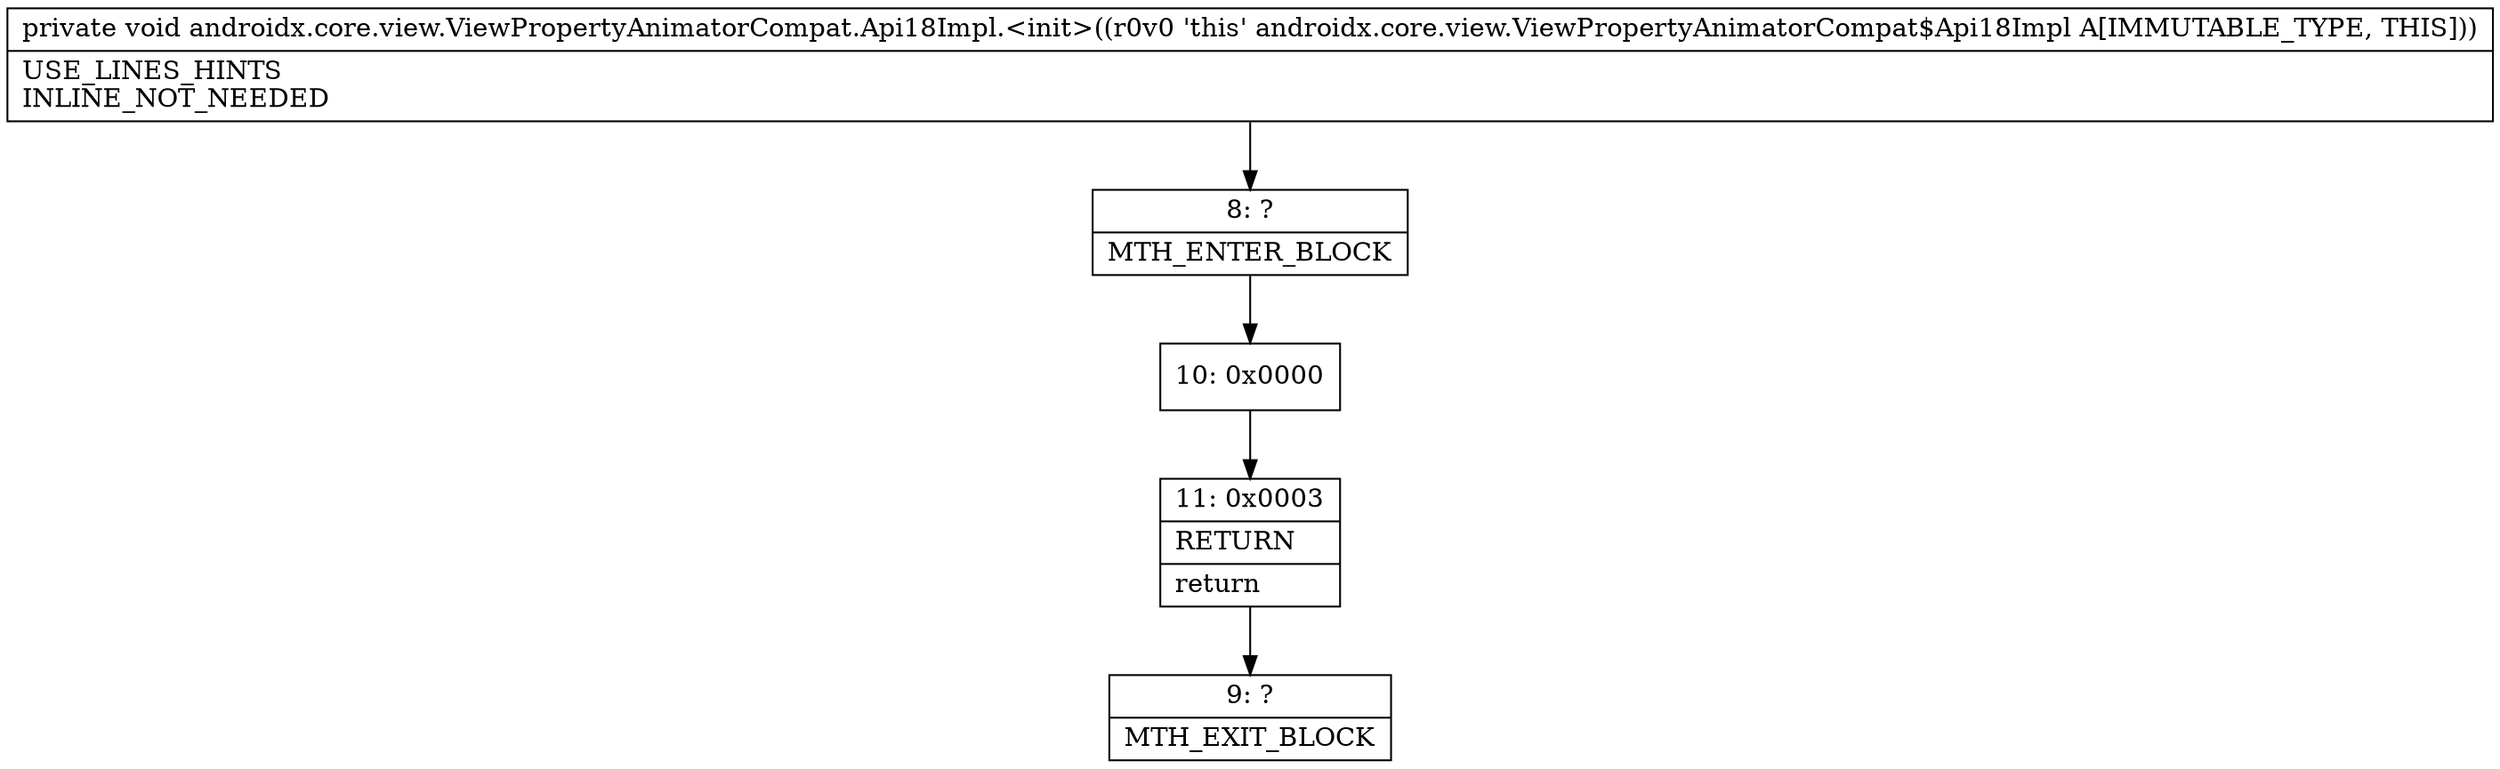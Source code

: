 digraph "CFG forandroidx.core.view.ViewPropertyAnimatorCompat.Api18Impl.\<init\>()V" {
Node_8 [shape=record,label="{8\:\ ?|MTH_ENTER_BLOCK\l}"];
Node_10 [shape=record,label="{10\:\ 0x0000}"];
Node_11 [shape=record,label="{11\:\ 0x0003|RETURN\l|return\l}"];
Node_9 [shape=record,label="{9\:\ ?|MTH_EXIT_BLOCK\l}"];
MethodNode[shape=record,label="{private void androidx.core.view.ViewPropertyAnimatorCompat.Api18Impl.\<init\>((r0v0 'this' androidx.core.view.ViewPropertyAnimatorCompat$Api18Impl A[IMMUTABLE_TYPE, THIS]))  | USE_LINES_HINTS\lINLINE_NOT_NEEDED\l}"];
MethodNode -> Node_8;Node_8 -> Node_10;
Node_10 -> Node_11;
Node_11 -> Node_9;
}

